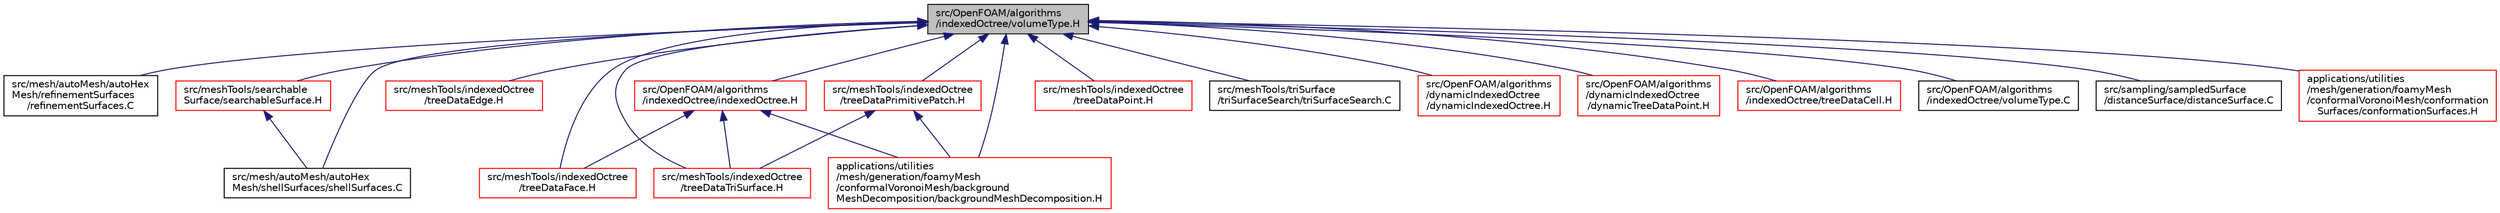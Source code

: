 digraph "src/OpenFOAM/algorithms/indexedOctree/volumeType.H"
{
  bgcolor="transparent";
  edge [fontname="Helvetica",fontsize="10",labelfontname="Helvetica",labelfontsize="10"];
  node [fontname="Helvetica",fontsize="10",shape=record];
  Node1 [label="src/OpenFOAM/algorithms\l/indexedOctree/volumeType.H",height=0.2,width=0.4,color="black", fillcolor="grey75", style="filled", fontcolor="black"];
  Node1 -> Node2 [dir="back",color="midnightblue",fontsize="10",style="solid",fontname="Helvetica"];
  Node2 [label="src/mesh/autoMesh/autoHex\lMesh/refinementSurfaces\l/refinementSurfaces.C",height=0.2,width=0.4,color="black",URL="$a07062.html"];
  Node1 -> Node3 [dir="back",color="midnightblue",fontsize="10",style="solid",fontname="Helvetica"];
  Node3 [label="src/mesh/autoMesh/autoHex\lMesh/shellSurfaces/shellSurfaces.C",height=0.2,width=0.4,color="black",URL="$a07066.html"];
  Node1 -> Node4 [dir="back",color="midnightblue",fontsize="10",style="solid",fontname="Helvetica"];
  Node4 [label="src/meshTools/indexedOctree\l/treeDataEdge.H",height=0.2,width=0.4,color="red",URL="$a07263.html"];
  Node1 -> Node5 [dir="back",color="midnightblue",fontsize="10",style="solid",fontname="Helvetica"];
  Node5 [label="src/meshTools/indexedOctree\l/treeDataFace.H",height=0.2,width=0.4,color="red",URL="$a07265.html"];
  Node1 -> Node6 [dir="back",color="midnightblue",fontsize="10",style="solid",fontname="Helvetica"];
  Node6 [label="src/meshTools/indexedOctree\l/treeDataPoint.H",height=0.2,width=0.4,color="red",URL="$a07267.html"];
  Node1 -> Node7 [dir="back",color="midnightblue",fontsize="10",style="solid",fontname="Helvetica"];
  Node7 [label="src/meshTools/indexedOctree\l/treeDataPrimitivePatch.H",height=0.2,width=0.4,color="red",URL="$a07269.html"];
  Node7 -> Node8 [dir="back",color="midnightblue",fontsize="10",style="solid",fontname="Helvetica"];
  Node8 [label="src/meshTools/indexedOctree\l/treeDataTriSurface.H",height=0.2,width=0.4,color="red",URL="$a07272.html"];
  Node7 -> Node9 [dir="back",color="midnightblue",fontsize="10",style="solid",fontname="Helvetica"];
  Node9 [label="applications/utilities\l/mesh/generation/foamyMesh\l/conformalVoronoiMesh/background\lMeshDecomposition/backgroundMeshDecomposition.H",height=0.2,width=0.4,color="red",URL="$a03979.html"];
  Node1 -> Node8 [dir="back",color="midnightblue",fontsize="10",style="solid",fontname="Helvetica"];
  Node1 -> Node10 [dir="back",color="midnightblue",fontsize="10",style="solid",fontname="Helvetica"];
  Node10 [label="src/meshTools/searchable\lSurface/searchableSurface.H",height=0.2,width=0.4,color="red",URL="$a07353.html"];
  Node10 -> Node3 [dir="back",color="midnightblue",fontsize="10",style="solid",fontname="Helvetica"];
  Node1 -> Node11 [dir="back",color="midnightblue",fontsize="10",style="solid",fontname="Helvetica"];
  Node11 [label="src/meshTools/triSurface\l/triSurfaceSearch/triSurfaceSearch.C",height=0.2,width=0.4,color="black",URL="$a07494.html"];
  Node1 -> Node12 [dir="back",color="midnightblue",fontsize="10",style="solid",fontname="Helvetica"];
  Node12 [label="src/OpenFOAM/algorithms\l/dynamicIndexedOctree\l/dynamicIndexedOctree.H",height=0.2,width=0.4,color="red",URL="$a07538.html"];
  Node1 -> Node13 [dir="back",color="midnightblue",fontsize="10",style="solid",fontname="Helvetica"];
  Node13 [label="src/OpenFOAM/algorithms\l/dynamicIndexedOctree\l/dynamicTreeDataPoint.H",height=0.2,width=0.4,color="red",URL="$a07541.html"];
  Node1 -> Node14 [dir="back",color="midnightblue",fontsize="10",style="solid",fontname="Helvetica"];
  Node14 [label="src/OpenFOAM/algorithms\l/indexedOctree/indexedOctree.H",height=0.2,width=0.4,color="red",URL="$a07543.html"];
  Node14 -> Node5 [dir="back",color="midnightblue",fontsize="10",style="solid",fontname="Helvetica"];
  Node14 -> Node8 [dir="back",color="midnightblue",fontsize="10",style="solid",fontname="Helvetica"];
  Node14 -> Node9 [dir="back",color="midnightblue",fontsize="10",style="solid",fontname="Helvetica"];
  Node1 -> Node15 [dir="back",color="midnightblue",fontsize="10",style="solid",fontname="Helvetica"];
  Node15 [label="src/OpenFOAM/algorithms\l/indexedOctree/treeDataCell.H",height=0.2,width=0.4,color="red",URL="$a07547.html"];
  Node1 -> Node16 [dir="back",color="midnightblue",fontsize="10",style="solid",fontname="Helvetica"];
  Node16 [label="src/OpenFOAM/algorithms\l/indexedOctree/volumeType.C",height=0.2,width=0.4,color="black",URL="$a07548.html"];
  Node1 -> Node17 [dir="back",color="midnightblue",fontsize="10",style="solid",fontname="Helvetica"];
  Node17 [label="src/sampling/sampledSurface\l/distanceSurface/distanceSurface.C",height=0.2,width=0.4,color="black",URL="$a09683.html"];
  Node1 -> Node9 [dir="back",color="midnightblue",fontsize="10",style="solid",fontname="Helvetica"];
  Node1 -> Node18 [dir="back",color="midnightblue",fontsize="10",style="solid",fontname="Helvetica"];
  Node18 [label="applications/utilities\l/mesh/generation/foamyMesh\l/conformalVoronoiMesh/conformation\lSurfaces/conformationSurfaces.H",height=0.2,width=0.4,color="red",URL="$a04061.html"];
}
